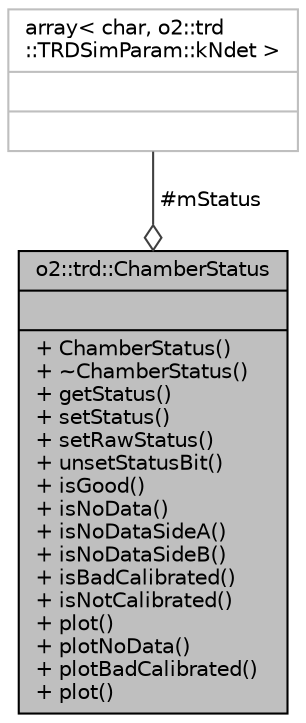 digraph "o2::trd::ChamberStatus"
{
 // INTERACTIVE_SVG=YES
  bgcolor="transparent";
  edge [fontname="Helvetica",fontsize="10",labelfontname="Helvetica",labelfontsize="10"];
  node [fontname="Helvetica",fontsize="10",shape=record];
  Node1 [label="{o2::trd::ChamberStatus\n||+ ChamberStatus()\l+ ~ChamberStatus()\l+ getStatus()\l+ setStatus()\l+ setRawStatus()\l+ unsetStatusBit()\l+ isGood()\l+ isNoData()\l+ isNoDataSideA()\l+ isNoDataSideB()\l+ isBadCalibrated()\l+ isNotCalibrated()\l+ plot()\l+ plotNoData()\l+ plotBadCalibrated()\l+ plot()\l}",height=0.2,width=0.4,color="black", fillcolor="grey75", style="filled", fontcolor="black"];
  Node2 -> Node1 [color="grey25",fontsize="10",style="solid",label=" #mStatus" ,arrowhead="odiamond",fontname="Helvetica"];
  Node2 [label="{array\< char, o2::trd\l::TRDSimParam::kNdet \>\n||}",height=0.2,width=0.4,color="grey75"];
}
